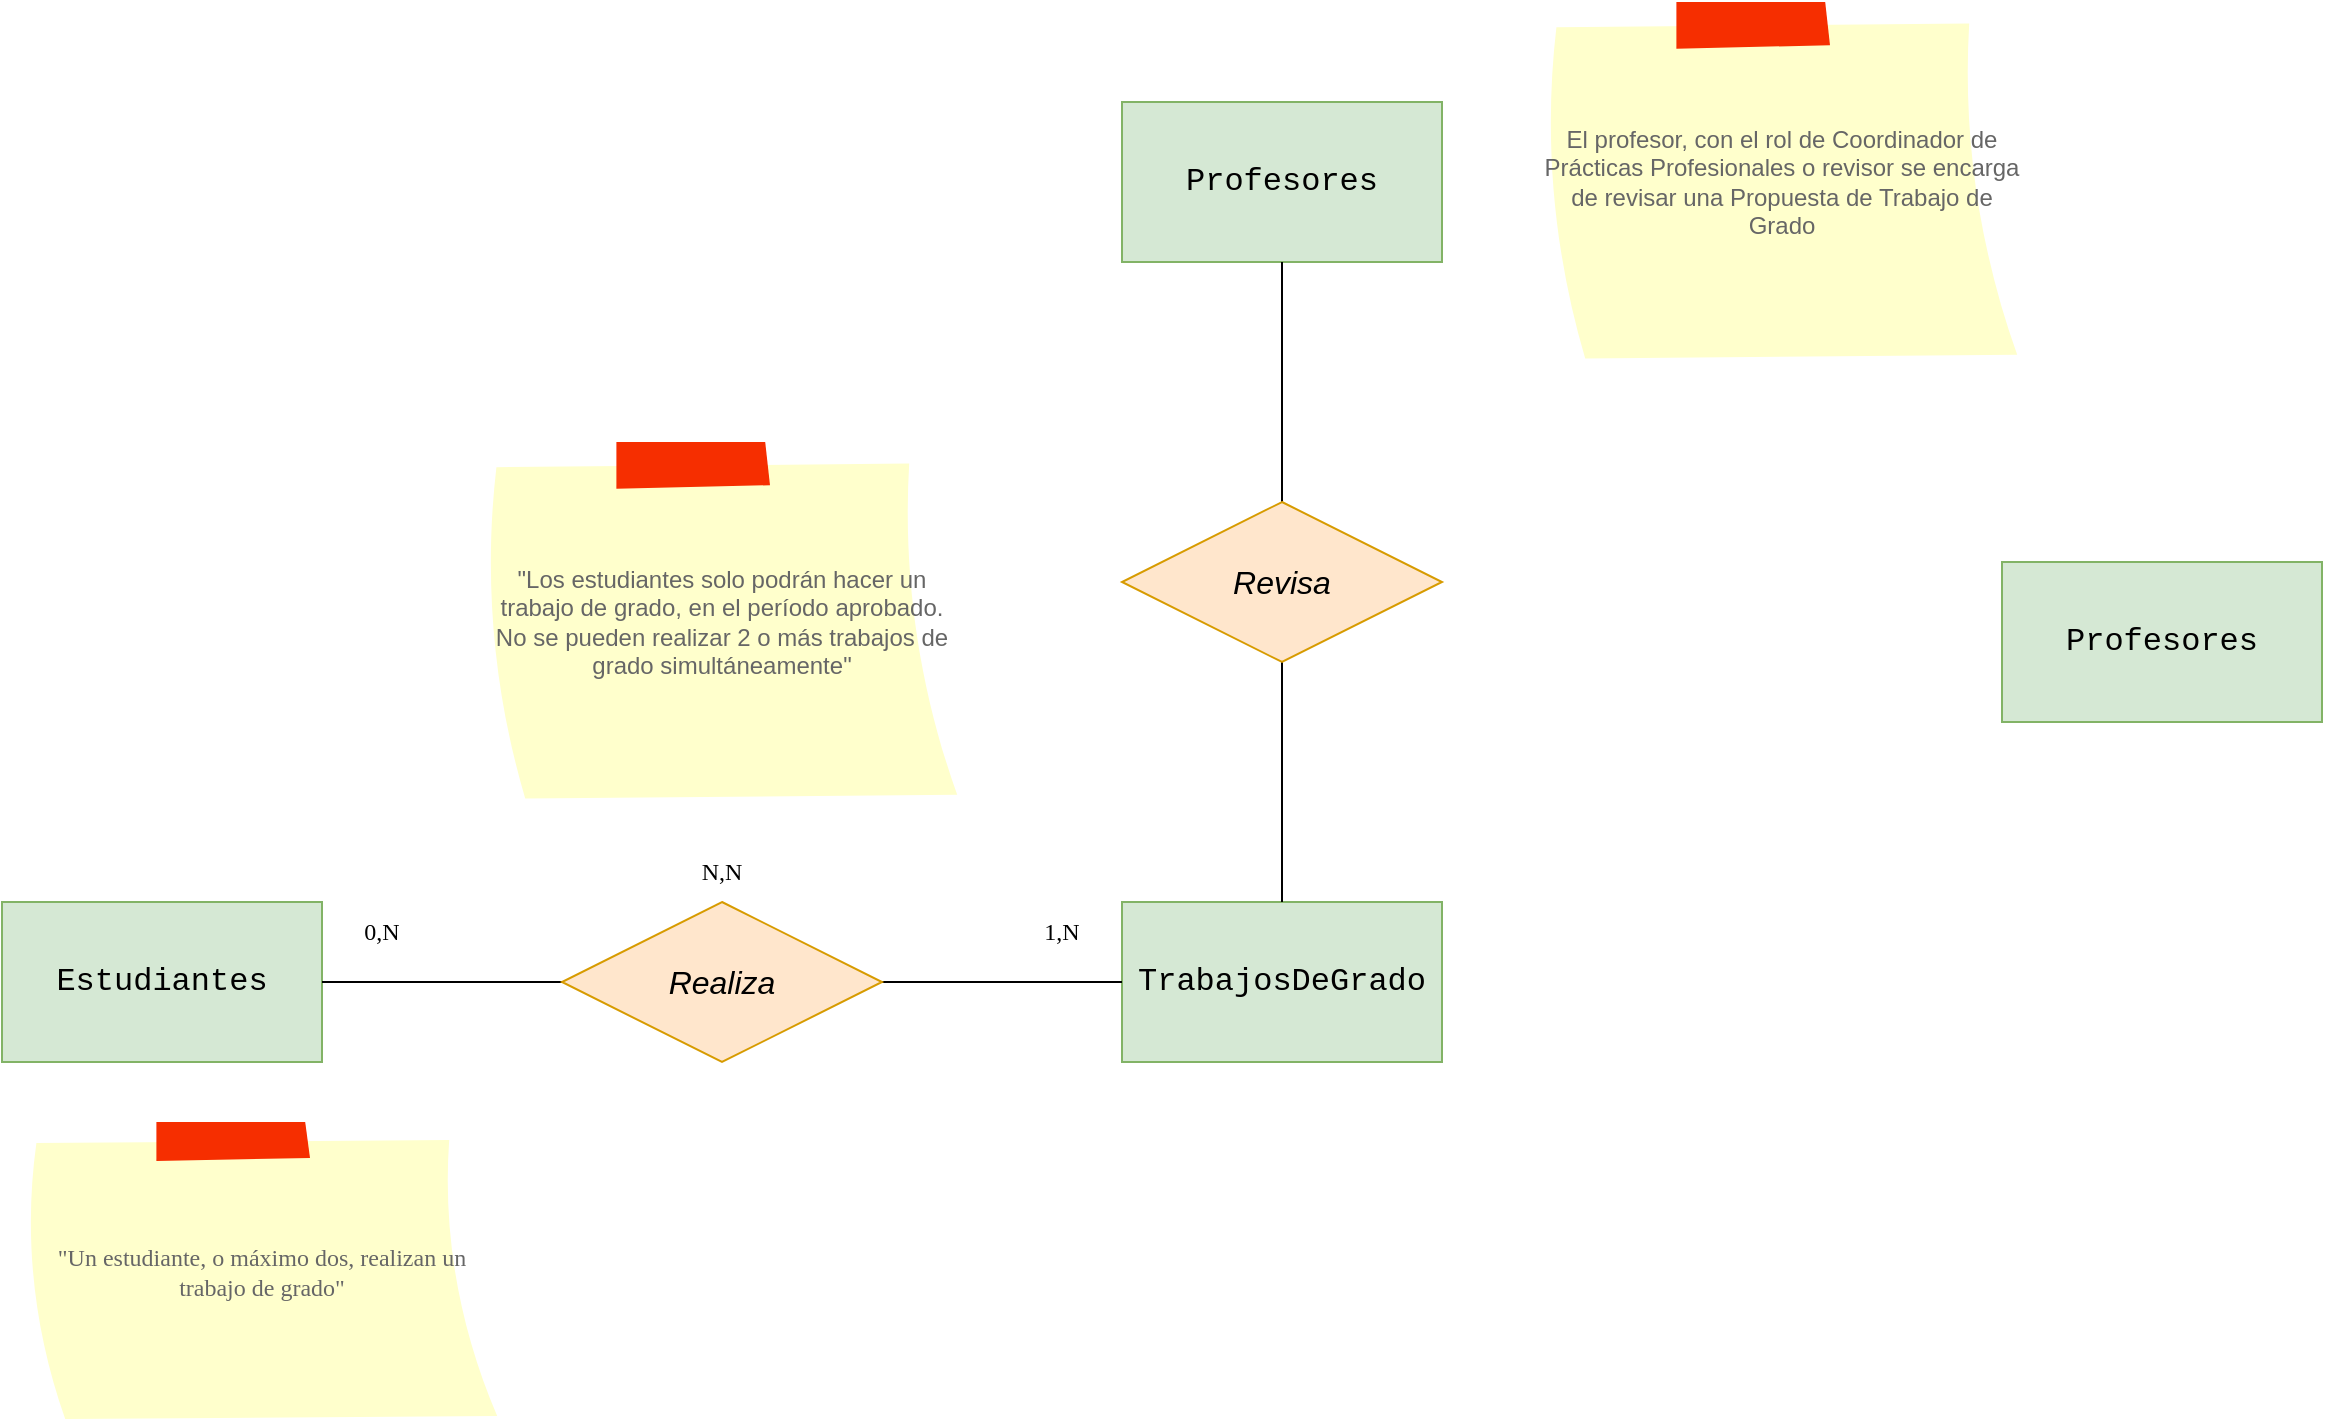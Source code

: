 <mxfile version="22.1.0" type="github">
  <diagram name="Página-1" id="4JfrF1HE6Jq-wGwuzRwm">
    <mxGraphModel dx="1354" dy="1849" grid="1" gridSize="10" guides="1" tooltips="1" connect="1" arrows="1" fold="1" page="1" pageScale="1" pageWidth="827" pageHeight="1169" math="0" shadow="0">
      <root>
        <mxCell id="0" />
        <mxCell id="1" parent="0" />
        <mxCell id="Zcao9jJF8RZF7LauHXBp-1" value="&lt;font style=&quot;font-size: 16px;&quot; face=&quot;Courier New&quot;&gt;Estudiantes&lt;/font&gt;" style="rounded=0;whiteSpace=wrap;html=1;fillColor=#d5e8d4;strokeColor=#82b366;" parent="1" vertex="1">
          <mxGeometry x="120" y="200" width="160" height="80" as="geometry" />
        </mxCell>
        <mxCell id="Zcao9jJF8RZF7LauHXBp-5" value="&lt;font style=&quot;font-size: 16px;&quot; face=&quot;Courier New&quot;&gt;Profesores&lt;/font&gt;" style="rounded=0;whiteSpace=wrap;html=1;fillColor=#d5e8d4;strokeColor=#82b366;" parent="1" vertex="1">
          <mxGeometry x="680" y="-200" width="160" height="80" as="geometry" />
        </mxCell>
        <mxCell id="Zcao9jJF8RZF7LauHXBp-6" value="&lt;font style=&quot;font-size: 16px;&quot; face=&quot;Courier New&quot;&gt;TrabajosDeGrado&lt;/font&gt;" style="rounded=0;whiteSpace=wrap;html=1;fillColor=#d5e8d4;strokeColor=#82b366;" parent="1" vertex="1">
          <mxGeometry x="680" y="200" width="160" height="80" as="geometry" />
        </mxCell>
        <mxCell id="mdLfv2M_yiT91ypA67z6-2" style="edgeStyle=orthogonalEdgeStyle;rounded=0;orthogonalLoop=1;jettySize=auto;html=1;entryX=0;entryY=0.5;entryDx=0;entryDy=0;endArrow=none;endFill=0;" parent="1" source="mdLfv2M_yiT91ypA67z6-1" target="Zcao9jJF8RZF7LauHXBp-6" edge="1">
          <mxGeometry relative="1" as="geometry" />
        </mxCell>
        <mxCell id="mdLfv2M_yiT91ypA67z6-3" style="edgeStyle=orthogonalEdgeStyle;rounded=0;orthogonalLoop=1;jettySize=auto;html=1;entryX=1;entryY=0.5;entryDx=0;entryDy=0;endArrow=none;endFill=0;" parent="1" source="mdLfv2M_yiT91ypA67z6-1" target="Zcao9jJF8RZF7LauHXBp-1" edge="1">
          <mxGeometry relative="1" as="geometry" />
        </mxCell>
        <mxCell id="mdLfv2M_yiT91ypA67z6-1" value="Realiza" style="rhombus;whiteSpace=wrap;html=1;fillColor=#ffe6cc;strokeColor=#d79b00;fontStyle=2;fontSize=16;" parent="1" vertex="1">
          <mxGeometry x="400" y="200" width="160" height="80" as="geometry" />
        </mxCell>
        <mxCell id="mdLfv2M_yiT91ypA67z6-4" value="0,N" style="text;html=1;strokeColor=none;fillColor=none;align=center;verticalAlign=middle;whiteSpace=wrap;rounded=0;fontFamily=Lucida Console;" parent="1" vertex="1">
          <mxGeometry x="280" y="200" width="60" height="30" as="geometry" />
        </mxCell>
        <mxCell id="mdLfv2M_yiT91ypA67z6-6" value="1,N" style="text;html=1;strokeColor=none;fillColor=none;align=center;verticalAlign=middle;whiteSpace=wrap;rounded=0;fontFamily=Lucida Console;" parent="1" vertex="1">
          <mxGeometry x="620" y="200" width="60" height="30" as="geometry" />
        </mxCell>
        <mxCell id="mdLfv2M_yiT91ypA67z6-7" value="N,N" style="text;html=1;strokeColor=none;fillColor=none;align=center;verticalAlign=middle;whiteSpace=wrap;rounded=0;fontFamily=Lucida Console;" parent="1" vertex="1">
          <mxGeometry x="450" y="170" width="60" height="30" as="geometry" />
        </mxCell>
        <mxCell id="mdLfv2M_yiT91ypA67z6-9" value="&lt;div align=&quot;center&quot; style=&quot;font-size: 12px;&quot;&gt;&lt;font data-font-src=&quot;https://fonts.googleapis.com/css?family=Poppins&quot; face=&quot;Poppins&quot; style=&quot;font-size: 12px;&quot;&gt;&quot;Un estudiante, o máximo dos, realizan un trabajo de grado&quot;&lt;/font&gt;&lt;br style=&quot;font-size: 12px;&quot;&gt;&lt;/div&gt;" style="strokeWidth=1;shadow=0;dashed=0;align=center;html=1;shape=mxgraph.mockup.text.stickyNote2;fontColor=#666666;mainText=;fontSize=12;whiteSpace=wrap;fillColor=#ffffcc;strokeColor=#F62E00;" parent="1" vertex="1">
          <mxGeometry x="130" y="310" width="240" height="150" as="geometry" />
        </mxCell>
        <mxCell id="mdLfv2M_yiT91ypA67z6-11" value="&quot;Los estudiantes solo podrán hacer un trabajo de grado, en el período aprobado. No se pueden realizar 2 o más trabajos de grado simultáneamente&quot;" style="strokeWidth=1;shadow=0;dashed=0;align=center;html=1;shape=mxgraph.mockup.text.stickyNote2;fontColor=#666666;mainText=;fontSize=12;whiteSpace=wrap;fillColor=#ffffcc;strokeColor=#F62E00;" parent="1" vertex="1">
          <mxGeometry x="360" y="-30" width="240" height="180" as="geometry" />
        </mxCell>
        <mxCell id="mdLfv2M_yiT91ypA67z6-12" value="El profesor, con el rol de Coordinador de Prácticas Profesionales o revisor se encarga de revisar una Propuesta de Trabajo de Grado " style="strokeWidth=1;shadow=0;dashed=0;align=center;html=1;shape=mxgraph.mockup.text.stickyNote2;fontColor=#666666;mainText=;fontSize=12;whiteSpace=wrap;fillColor=#ffffcc;strokeColor=#F62E00;" parent="1" vertex="1">
          <mxGeometry x="890" y="-250" width="240" height="180" as="geometry" />
        </mxCell>
        <mxCell id="mdLfv2M_yiT91ypA67z6-15" style="edgeStyle=orthogonalEdgeStyle;rounded=0;orthogonalLoop=1;jettySize=auto;html=1;entryX=0.5;entryY=0;entryDx=0;entryDy=0;endArrow=none;endFill=0;" parent="1" source="mdLfv2M_yiT91ypA67z6-13" target="Zcao9jJF8RZF7LauHXBp-6" edge="1">
          <mxGeometry relative="1" as="geometry" />
        </mxCell>
        <mxCell id="mdLfv2M_yiT91ypA67z6-16" style="edgeStyle=orthogonalEdgeStyle;rounded=0;orthogonalLoop=1;jettySize=auto;html=1;entryX=0.5;entryY=1;entryDx=0;entryDy=0;endArrow=none;endFill=0;" parent="1" source="mdLfv2M_yiT91ypA67z6-13" target="Zcao9jJF8RZF7LauHXBp-5" edge="1">
          <mxGeometry relative="1" as="geometry" />
        </mxCell>
        <mxCell id="mdLfv2M_yiT91ypA67z6-13" value="Revisa" style="rhombus;whiteSpace=wrap;html=1;fillColor=#ffe6cc;strokeColor=#d79b00;fontStyle=2;fontSize=16;" parent="1" vertex="1">
          <mxGeometry x="680" width="160" height="80" as="geometry" />
        </mxCell>
        <mxCell id="61zQgJ0jRJF8R8EJMROn-1" value="&lt;font style=&quot;font-size: 16px;&quot; face=&quot;Courier New&quot;&gt;Profesores&lt;/font&gt;" style="rounded=0;whiteSpace=wrap;html=1;fillColor=#d5e8d4;strokeColor=#82b366;" vertex="1" parent="1">
          <mxGeometry x="1120" y="30" width="160" height="80" as="geometry" />
        </mxCell>
      </root>
    </mxGraphModel>
  </diagram>
</mxfile>
